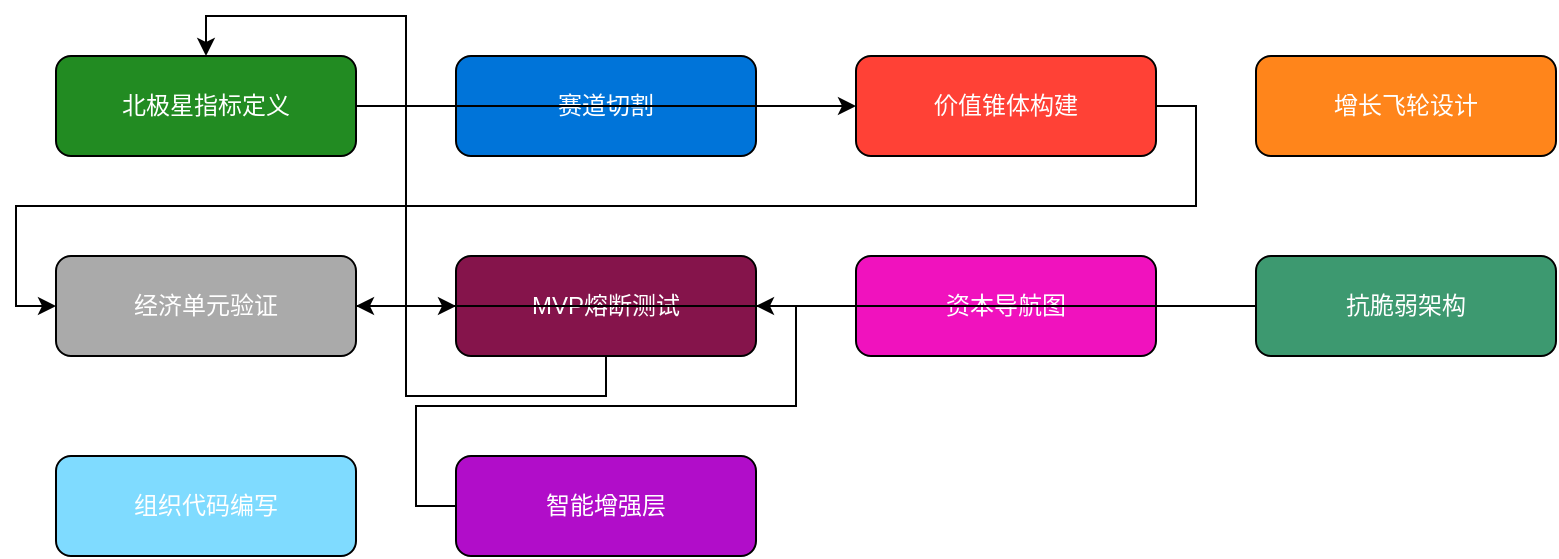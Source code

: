 <mxfile version="26.0.9">
  <diagram name="创业加速关键行动清单" id="GLeT_ijqzqmx_XWn7Moh">
    <mxGraphModel dx="1482" dy="878" grid="1" gridSize="10" guides="1" tooltips="1" connect="1" arrows="1" fold="1" page="1" pageScale="1" pageWidth="1169" pageHeight="827" math="0" shadow="0">
      <root>
        <mxCell id="0" />
        <mxCell id="1" parent="0" />
        <mxCell id="l0iqdQCHHVc0DSduHpJy-1" value="北极星指标定义" style="rounded=1;whiteSpace=wrap;html=1;fontSize=12;fontColor=#FFFFFF;fillColor=#228B22;strokeColor=#000000;" vertex="1" parent="1">
          <mxGeometry x="100" y="50" width="150" height="50" as="geometry" />
        </mxCell>
        <mxCell id="l0iqdQCHHVc0DSduHpJy-2" value="赛道切割" style="rounded=1;whiteSpace=wrap;html=1;fontSize=12;fontColor=#FFFFFF;fillColor=#0074D9;strokeColor=#000000;" vertex="1" parent="1">
          <mxGeometry x="300" y="50" width="150" height="50" as="geometry" />
        </mxCell>
        <mxCell id="l0iqdQCHHVc0DSduHpJy-3" value="价值锥体构建" style="rounded=1;whiteSpace=wrap;html=1;fontSize=12;fontColor=#FFFFFF;fillColor=#FF4136;strokeColor=#000000;" vertex="1" parent="1">
          <mxGeometry x="500" y="50" width="150" height="50" as="geometry" />
        </mxCell>
        <mxCell id="l0iqdQCHHVc0DSduHpJy-4" value="增长飞轮设计" style="rounded=1;whiteSpace=wrap;html=1;fontSize=12;fontColor=#FFFFFF;fillColor=#FF851B;strokeColor=#000000;" vertex="1" parent="1">
          <mxGeometry x="700" y="50" width="150" height="50" as="geometry" />
        </mxCell>
        <mxCell id="l0iqdQCHHVc0DSduHpJy-5" value="经济单元验证" style="rounded=1;whiteSpace=wrap;html=1;fontSize=12;fontColor=#FFFFFF;fillColor=#AAAAAA;strokeColor=#000000;" vertex="1" parent="1">
          <mxGeometry x="100" y="150" width="150" height="50" as="geometry" />
        </mxCell>
        <mxCell id="l0iqdQCHHVc0DSduHpJy-6" value="MVP熔断测试" style="rounded=1;whiteSpace=wrap;html=1;fontSize=12;fontColor=#FFFFFF;fillColor=#85144B;strokeColor=#000000;" vertex="1" parent="1">
          <mxGeometry x="300" y="150" width="150" height="50" as="geometry" />
        </mxCell>
        <mxCell id="l0iqdQCHHVc0DSduHpJy-7" value="资本导航图" style="rounded=1;whiteSpace=wrap;html=1;fontSize=12;fontColor=#FFFFFF;fillColor=#F012BE;strokeColor=#000000;" vertex="1" parent="1">
          <mxGeometry x="500" y="150" width="150" height="50" as="geometry" />
        </mxCell>
        <mxCell id="l0iqdQCHHVc0DSduHpJy-8" value="抗脆弱架构" style="rounded=1;whiteSpace=wrap;html=1;fontSize=12;fontColor=#FFFFFF;fillColor=#3D9970;strokeColor=#000000;" vertex="1" parent="1">
          <mxGeometry x="700" y="150" width="150" height="50" as="geometry" />
        </mxCell>
        <mxCell id="l0iqdQCHHVc0DSduHpJy-9" value="组织代码编写" style="rounded=1;whiteSpace=wrap;html=1;fontSize=12;fontColor=#FFFFFF;fillColor=#7FDBFF;strokeColor=#000000;" vertex="1" parent="1">
          <mxGeometry x="100" y="250" width="150" height="50" as="geometry" />
        </mxCell>
        <mxCell id="l0iqdQCHHVc0DSduHpJy-10" value="智能增强层" style="rounded=1;whiteSpace=wrap;html=1;fontSize=12;fontColor=#FFFFFF;fillColor=#B10DC9;strokeColor=#000000;" vertex="1" parent="1">
          <mxGeometry x="300" y="250" width="150" height="50" as="geometry" />
        </mxCell>
        <mxCell id="l0iqdQCHHVc0DSduHpJy-11" value="" style="edgeStyle=orthogonalEdgeStyle;rounded=0;orthogonalLoop=1;jettySize=auto;html=1;exitX=1;exitY=0.5;entryX=0;entryY=0.5;" edge="1" parent="1" source="l0iqdQCHHVc0DSduHpJy-1" target="l0iqdQCHHVc0DSduHpJy-3">
          <mxGeometry relative="1" as="geometry" />
        </mxCell>
        <mxCell id="l0iqdQCHHVc0DSduHpJy-12" value="" style="edgeStyle=orthogonalEdgeStyle;rounded=0;orthogonalLoop=1;jettySize=auto;html=1;exitX=1;exitY=0.5;entryX=0;entryY=0.5;" edge="1" parent="1" source="l0iqdQCHHVc0DSduHpJy-3" target="l0iqdQCHHVc0DSduHpJy-5">
          <mxGeometry relative="1" as="geometry" />
        </mxCell>
        <mxCell id="l0iqdQCHHVc0DSduHpJy-13" value="" style="edgeStyle=orthogonalEdgeStyle;rounded=0;orthogonalLoop=1;jettySize=auto;html=1;exitX=1;exitY=0.5;entryX=0;entryY=0.5;" edge="1" parent="1" source="l0iqdQCHHVc0DSduHpJy-5" target="l0iqdQCHHVc0DSduHpJy-6">
          <mxGeometry relative="1" as="geometry" />
        </mxCell>
        <mxCell id="l0iqdQCHHVc0DSduHpJy-14" value="" style="edgeStyle=orthogonalEdgeStyle;rounded=0;orthogonalLoop=1;jettySize=auto;html=1;exitX=0.5;exitY=1;entryX=0.5;entryY=0;" edge="1" parent="1" source="l0iqdQCHHVc0DSduHpJy-6" target="l0iqdQCHHVc0DSduHpJy-1">
          <mxGeometry relative="1" as="geometry" />
        </mxCell>
        <mxCell id="l0iqdQCHHVc0DSduHpJy-15" value="" style="edgeStyle=orthogonalEdgeStyle;rounded=0;orthogonalLoop=1;jettySize=auto;html=1;exitX=0;exitY=0.5;entryX=1;entryY=0.5;" edge="1" parent="1" source="l0iqdQCHHVc0DSduHpJy-8" target="l0iqdQCHHVc0DSduHpJy-5">
          <mxGeometry relative="1" as="geometry" />
        </mxCell>
        <mxCell id="l0iqdQCHHVc0DSduHpJy-16" value="" style="edgeStyle=orthogonalEdgeStyle;rounded=0;orthogonalLoop=1;jettySize=auto;html=1;exitX=0;exitY=0.5;entryX=1;entryY=0.5;" edge="1" parent="1" source="l0iqdQCHHVc0DSduHpJy-10" target="l0iqdQCHHVc0DSduHpJy-6">
          <mxGeometry relative="1" as="geometry" />
        </mxCell>
      </root>
    </mxGraphModel>
  </diagram>
</mxfile>
